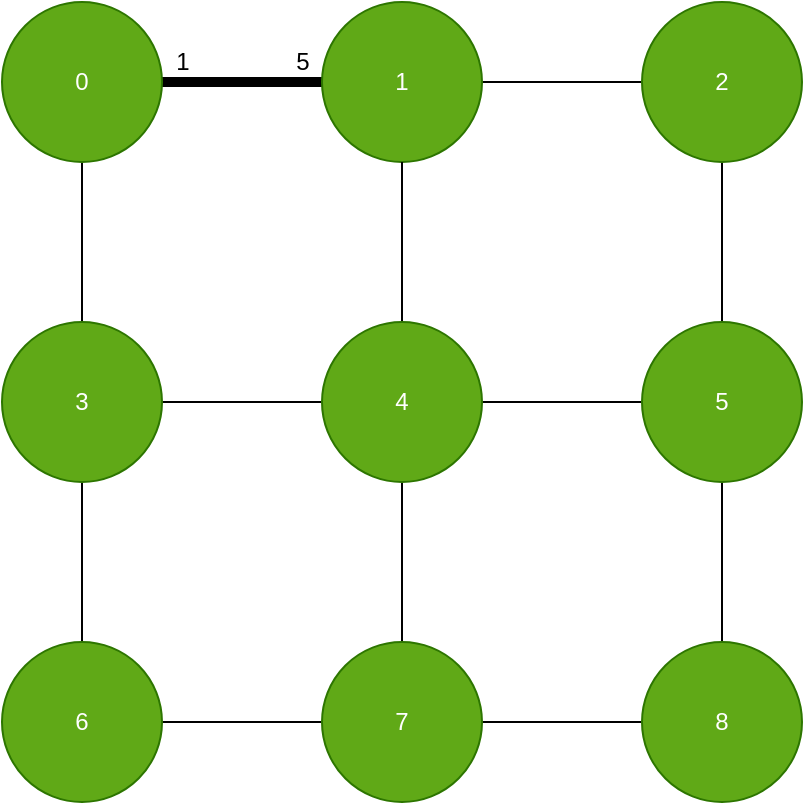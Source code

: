 <mxfile>
    <diagram id="XlC_HaQV25J1NWo6z0LF" name="Page-1">
        <mxGraphModel dx="953" dy="825" grid="1" gridSize="10" guides="1" tooltips="1" connect="1" arrows="1" fold="1" page="1" pageScale="1" pageWidth="827" pageHeight="1169" math="0" shadow="0">
            <root>
                <mxCell id="0"/>
                <mxCell id="1" parent="0"/>
                <mxCell id="2" value="" style="edgeStyle=none;html=1;strokeColor=default;endArrow=none;endFill=0;strokeWidth=5;" edge="1" parent="1" source="4" target="6">
                    <mxGeometry relative="1" as="geometry"/>
                </mxCell>
                <mxCell id="3" value="" style="edgeStyle=none;html=1;endArrow=none;endFill=0;strokeColor=default;" edge="1" parent="1" source="4" target="17">
                    <mxGeometry relative="1" as="geometry"/>
                </mxCell>
                <mxCell id="4" value="0" style="ellipse;whiteSpace=wrap;html=1;aspect=fixed;fillColor=#60a917;fontColor=#ffffff;strokeColor=#2D7600;" vertex="1" parent="1">
                    <mxGeometry x="310" y="130" width="80" height="80" as="geometry"/>
                </mxCell>
                <mxCell id="5" value="" style="edgeStyle=none;html=1;endArrow=none;endFill=0;strokeColor=default;" edge="1" parent="1" source="6" target="8">
                    <mxGeometry relative="1" as="geometry"/>
                </mxCell>
                <mxCell id="6" value="1" style="ellipse;whiteSpace=wrap;html=1;aspect=fixed;fillColor=#60a917;fontColor=#ffffff;strokeColor=#2D7600;" vertex="1" parent="1">
                    <mxGeometry x="470" y="130" width="80" height="80" as="geometry"/>
                </mxCell>
                <mxCell id="7" value="" style="edgeStyle=none;html=1;endArrow=none;endFill=0;strokeColor=default;" edge="1" parent="1" source="8" target="11">
                    <mxGeometry relative="1" as="geometry"/>
                </mxCell>
                <mxCell id="8" value="2" style="ellipse;whiteSpace=wrap;html=1;aspect=fixed;fillColor=#60a917;fontColor=#ffffff;strokeColor=#2D7600;" vertex="1" parent="1">
                    <mxGeometry x="630" y="130" width="80" height="80" as="geometry"/>
                </mxCell>
                <mxCell id="9" value="" style="edgeStyle=none;html=1;endArrow=none;endFill=0;strokeColor=default;" edge="1" parent="1" source="11" target="15">
                    <mxGeometry relative="1" as="geometry"/>
                </mxCell>
                <mxCell id="10" value="" style="edgeStyle=none;html=1;endArrow=none;endFill=0;strokeColor=default;" edge="1" parent="1" source="11" target="22">
                    <mxGeometry relative="1" as="geometry"/>
                </mxCell>
                <mxCell id="11" value="5" style="ellipse;whiteSpace=wrap;html=1;aspect=fixed;fillColor=#60a917;fontColor=#ffffff;strokeColor=#2D7600;" vertex="1" parent="1">
                    <mxGeometry x="630" y="290" width="80" height="80" as="geometry"/>
                </mxCell>
                <mxCell id="12" value="" style="edgeStyle=none;html=1;endArrow=none;endFill=0;strokeColor=default;" edge="1" parent="1" source="15" target="17">
                    <mxGeometry relative="1" as="geometry"/>
                </mxCell>
                <mxCell id="13" value="" style="edgeStyle=none;html=1;endArrow=none;endFill=0;strokeColor=default;" edge="1" parent="1" source="15" target="21">
                    <mxGeometry relative="1" as="geometry"/>
                </mxCell>
                <mxCell id="14" value="" style="edgeStyle=none;html=1;endArrow=none;endFill=0;strokeColor=default;" edge="1" parent="1" source="15" target="6">
                    <mxGeometry relative="1" as="geometry"/>
                </mxCell>
                <mxCell id="15" value="4" style="ellipse;whiteSpace=wrap;html=1;aspect=fixed;fillColor=#60a917;fontColor=#ffffff;strokeColor=#2D7600;" vertex="1" parent="1">
                    <mxGeometry x="470" y="290" width="80" height="80" as="geometry"/>
                </mxCell>
                <mxCell id="16" value="" style="edgeStyle=none;html=1;endArrow=none;endFill=0;strokeColor=default;" edge="1" parent="1" source="17" target="19">
                    <mxGeometry relative="1" as="geometry"/>
                </mxCell>
                <mxCell id="17" value="3" style="ellipse;whiteSpace=wrap;html=1;aspect=fixed;fillColor=#60a917;fontColor=#ffffff;strokeColor=#2D7600;" vertex="1" parent="1">
                    <mxGeometry x="310" y="290" width="80" height="80" as="geometry"/>
                </mxCell>
                <mxCell id="18" value="" style="edgeStyle=none;html=1;endArrow=none;endFill=0;strokeColor=default;" edge="1" parent="1" source="19" target="21">
                    <mxGeometry relative="1" as="geometry"/>
                </mxCell>
                <mxCell id="19" value="6" style="ellipse;whiteSpace=wrap;html=1;aspect=fixed;fillColor=#60a917;fontColor=#ffffff;strokeColor=#2D7600;" vertex="1" parent="1">
                    <mxGeometry x="310" y="450" width="80" height="80" as="geometry"/>
                </mxCell>
                <mxCell id="20" value="" style="edgeStyle=none;html=1;endArrow=none;endFill=0;strokeColor=default;" edge="1" parent="1" source="21" target="22">
                    <mxGeometry relative="1" as="geometry"/>
                </mxCell>
                <mxCell id="21" value="7" style="ellipse;whiteSpace=wrap;html=1;aspect=fixed;fillColor=#60a917;fontColor=#ffffff;strokeColor=#2D7600;" vertex="1" parent="1">
                    <mxGeometry x="470" y="450" width="80" height="80" as="geometry"/>
                </mxCell>
                <mxCell id="22" value="8" style="ellipse;whiteSpace=wrap;html=1;aspect=fixed;fillColor=#60a917;fontColor=#ffffff;strokeColor=#2D7600;" vertex="1" parent="1">
                    <mxGeometry x="630" y="450" width="80" height="80" as="geometry"/>
                </mxCell>
                <mxCell id="23" value="5" style="text;html=1;align=center;verticalAlign=middle;resizable=0;points=[];autosize=1;strokeColor=none;fillColor=none;" vertex="1" parent="1">
                    <mxGeometry x="450" y="150" width="20" height="20" as="geometry"/>
                </mxCell>
                <mxCell id="24" value="1" style="text;html=1;align=center;verticalAlign=middle;resizable=0;points=[];autosize=1;strokeColor=none;fillColor=none;" vertex="1" parent="1">
                    <mxGeometry x="390" y="150" width="20" height="20" as="geometry"/>
                </mxCell>
            </root>
        </mxGraphModel>
    </diagram>
</mxfile>
